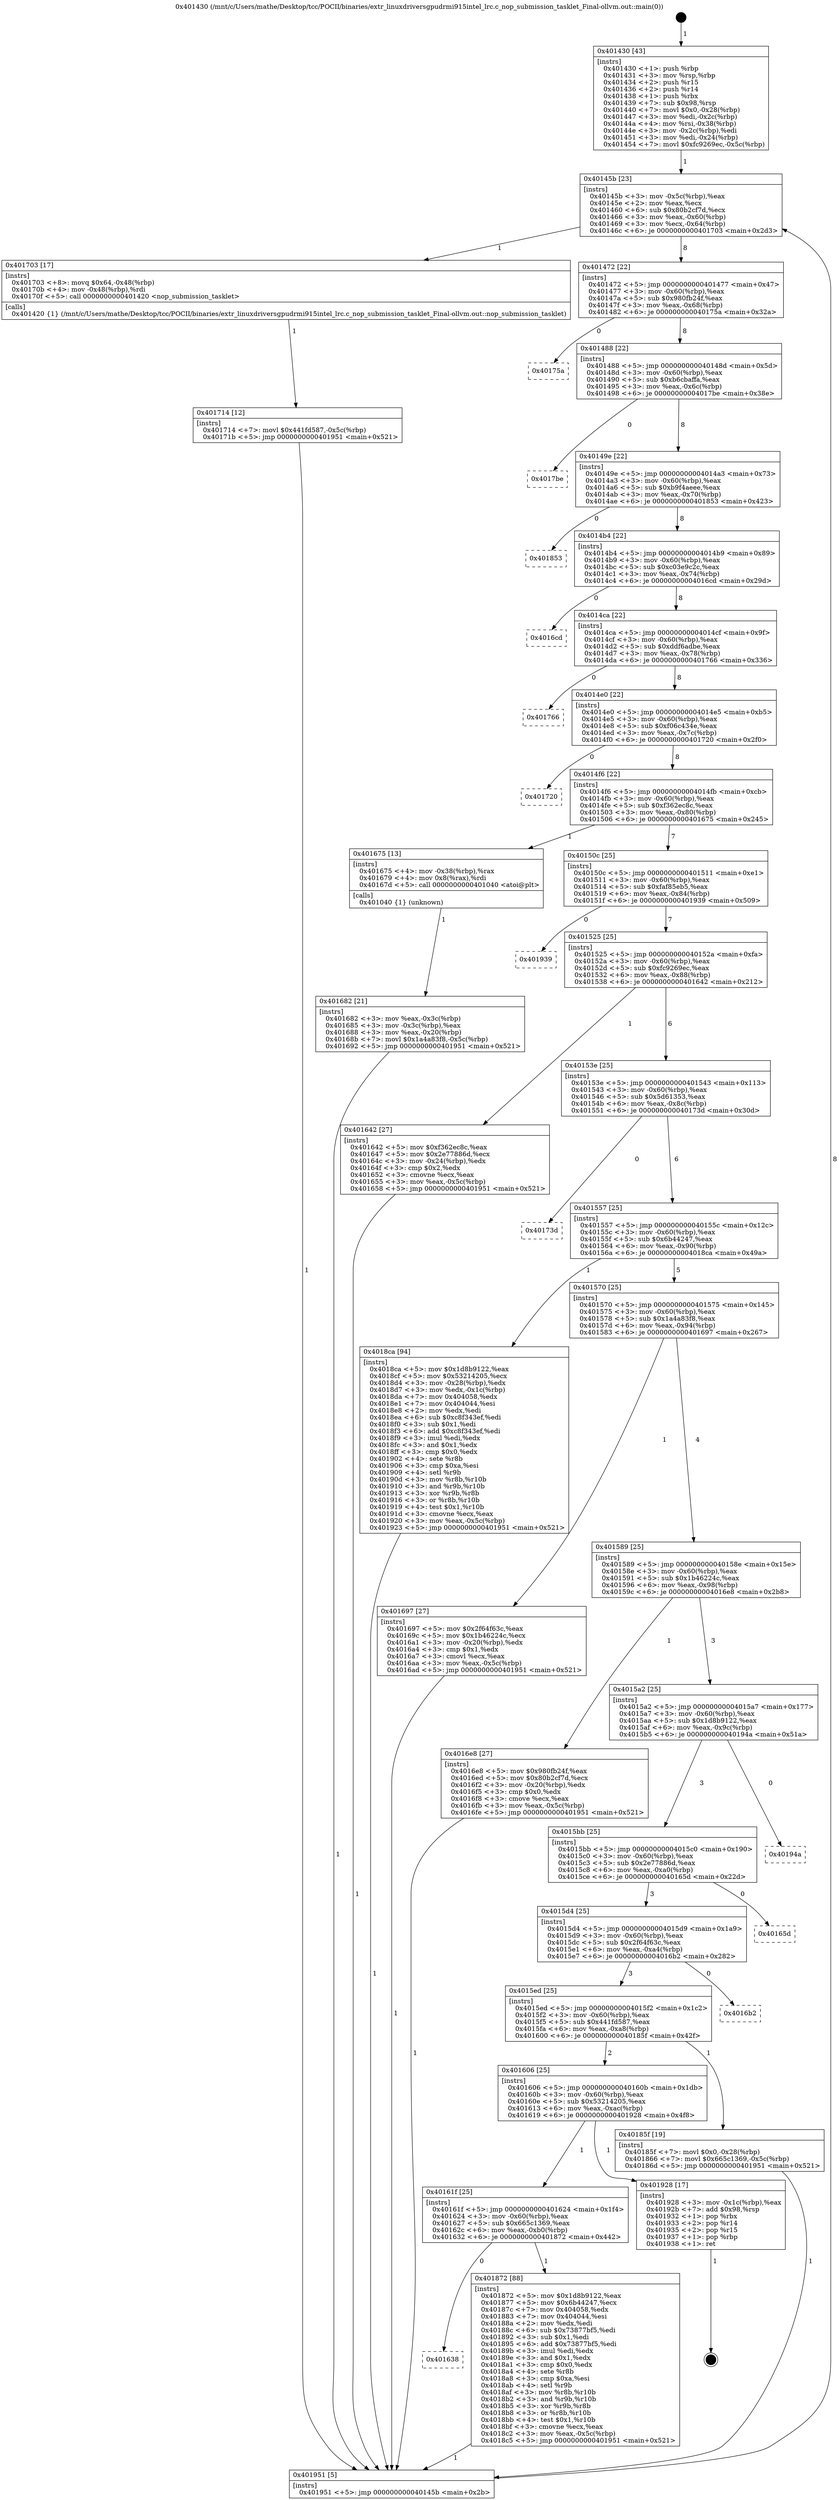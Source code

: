 digraph "0x401430" {
  label = "0x401430 (/mnt/c/Users/mathe/Desktop/tcc/POCII/binaries/extr_linuxdriversgpudrmi915intel_lrc.c_nop_submission_tasklet_Final-ollvm.out::main(0))"
  labelloc = "t"
  node[shape=record]

  Entry [label="",width=0.3,height=0.3,shape=circle,fillcolor=black,style=filled]
  "0x40145b" [label="{
     0x40145b [23]\l
     | [instrs]\l
     &nbsp;&nbsp;0x40145b \<+3\>: mov -0x5c(%rbp),%eax\l
     &nbsp;&nbsp;0x40145e \<+2\>: mov %eax,%ecx\l
     &nbsp;&nbsp;0x401460 \<+6\>: sub $0x80b2cf7d,%ecx\l
     &nbsp;&nbsp;0x401466 \<+3\>: mov %eax,-0x60(%rbp)\l
     &nbsp;&nbsp;0x401469 \<+3\>: mov %ecx,-0x64(%rbp)\l
     &nbsp;&nbsp;0x40146c \<+6\>: je 0000000000401703 \<main+0x2d3\>\l
  }"]
  "0x401703" [label="{
     0x401703 [17]\l
     | [instrs]\l
     &nbsp;&nbsp;0x401703 \<+8\>: movq $0x64,-0x48(%rbp)\l
     &nbsp;&nbsp;0x40170b \<+4\>: mov -0x48(%rbp),%rdi\l
     &nbsp;&nbsp;0x40170f \<+5\>: call 0000000000401420 \<nop_submission_tasklet\>\l
     | [calls]\l
     &nbsp;&nbsp;0x401420 \{1\} (/mnt/c/Users/mathe/Desktop/tcc/POCII/binaries/extr_linuxdriversgpudrmi915intel_lrc.c_nop_submission_tasklet_Final-ollvm.out::nop_submission_tasklet)\l
  }"]
  "0x401472" [label="{
     0x401472 [22]\l
     | [instrs]\l
     &nbsp;&nbsp;0x401472 \<+5\>: jmp 0000000000401477 \<main+0x47\>\l
     &nbsp;&nbsp;0x401477 \<+3\>: mov -0x60(%rbp),%eax\l
     &nbsp;&nbsp;0x40147a \<+5\>: sub $0x980fb24f,%eax\l
     &nbsp;&nbsp;0x40147f \<+3\>: mov %eax,-0x68(%rbp)\l
     &nbsp;&nbsp;0x401482 \<+6\>: je 000000000040175a \<main+0x32a\>\l
  }"]
  Exit [label="",width=0.3,height=0.3,shape=circle,fillcolor=black,style=filled,peripheries=2]
  "0x40175a" [label="{
     0x40175a\l
  }", style=dashed]
  "0x401488" [label="{
     0x401488 [22]\l
     | [instrs]\l
     &nbsp;&nbsp;0x401488 \<+5\>: jmp 000000000040148d \<main+0x5d\>\l
     &nbsp;&nbsp;0x40148d \<+3\>: mov -0x60(%rbp),%eax\l
     &nbsp;&nbsp;0x401490 \<+5\>: sub $0xb6cbaffa,%eax\l
     &nbsp;&nbsp;0x401495 \<+3\>: mov %eax,-0x6c(%rbp)\l
     &nbsp;&nbsp;0x401498 \<+6\>: je 00000000004017be \<main+0x38e\>\l
  }"]
  "0x401638" [label="{
     0x401638\l
  }", style=dashed]
  "0x4017be" [label="{
     0x4017be\l
  }", style=dashed]
  "0x40149e" [label="{
     0x40149e [22]\l
     | [instrs]\l
     &nbsp;&nbsp;0x40149e \<+5\>: jmp 00000000004014a3 \<main+0x73\>\l
     &nbsp;&nbsp;0x4014a3 \<+3\>: mov -0x60(%rbp),%eax\l
     &nbsp;&nbsp;0x4014a6 \<+5\>: sub $0xb9f4aeee,%eax\l
     &nbsp;&nbsp;0x4014ab \<+3\>: mov %eax,-0x70(%rbp)\l
     &nbsp;&nbsp;0x4014ae \<+6\>: je 0000000000401853 \<main+0x423\>\l
  }"]
  "0x401872" [label="{
     0x401872 [88]\l
     | [instrs]\l
     &nbsp;&nbsp;0x401872 \<+5\>: mov $0x1d8b9122,%eax\l
     &nbsp;&nbsp;0x401877 \<+5\>: mov $0x6b44247,%ecx\l
     &nbsp;&nbsp;0x40187c \<+7\>: mov 0x404058,%edx\l
     &nbsp;&nbsp;0x401883 \<+7\>: mov 0x404044,%esi\l
     &nbsp;&nbsp;0x40188a \<+2\>: mov %edx,%edi\l
     &nbsp;&nbsp;0x40188c \<+6\>: sub $0x73877bf5,%edi\l
     &nbsp;&nbsp;0x401892 \<+3\>: sub $0x1,%edi\l
     &nbsp;&nbsp;0x401895 \<+6\>: add $0x73877bf5,%edi\l
     &nbsp;&nbsp;0x40189b \<+3\>: imul %edi,%edx\l
     &nbsp;&nbsp;0x40189e \<+3\>: and $0x1,%edx\l
     &nbsp;&nbsp;0x4018a1 \<+3\>: cmp $0x0,%edx\l
     &nbsp;&nbsp;0x4018a4 \<+4\>: sete %r8b\l
     &nbsp;&nbsp;0x4018a8 \<+3\>: cmp $0xa,%esi\l
     &nbsp;&nbsp;0x4018ab \<+4\>: setl %r9b\l
     &nbsp;&nbsp;0x4018af \<+3\>: mov %r8b,%r10b\l
     &nbsp;&nbsp;0x4018b2 \<+3\>: and %r9b,%r10b\l
     &nbsp;&nbsp;0x4018b5 \<+3\>: xor %r9b,%r8b\l
     &nbsp;&nbsp;0x4018b8 \<+3\>: or %r8b,%r10b\l
     &nbsp;&nbsp;0x4018bb \<+4\>: test $0x1,%r10b\l
     &nbsp;&nbsp;0x4018bf \<+3\>: cmovne %ecx,%eax\l
     &nbsp;&nbsp;0x4018c2 \<+3\>: mov %eax,-0x5c(%rbp)\l
     &nbsp;&nbsp;0x4018c5 \<+5\>: jmp 0000000000401951 \<main+0x521\>\l
  }"]
  "0x401853" [label="{
     0x401853\l
  }", style=dashed]
  "0x4014b4" [label="{
     0x4014b4 [22]\l
     | [instrs]\l
     &nbsp;&nbsp;0x4014b4 \<+5\>: jmp 00000000004014b9 \<main+0x89\>\l
     &nbsp;&nbsp;0x4014b9 \<+3\>: mov -0x60(%rbp),%eax\l
     &nbsp;&nbsp;0x4014bc \<+5\>: sub $0xc03e9c2c,%eax\l
     &nbsp;&nbsp;0x4014c1 \<+3\>: mov %eax,-0x74(%rbp)\l
     &nbsp;&nbsp;0x4014c4 \<+6\>: je 00000000004016cd \<main+0x29d\>\l
  }"]
  "0x40161f" [label="{
     0x40161f [25]\l
     | [instrs]\l
     &nbsp;&nbsp;0x40161f \<+5\>: jmp 0000000000401624 \<main+0x1f4\>\l
     &nbsp;&nbsp;0x401624 \<+3\>: mov -0x60(%rbp),%eax\l
     &nbsp;&nbsp;0x401627 \<+5\>: sub $0x665c1369,%eax\l
     &nbsp;&nbsp;0x40162c \<+6\>: mov %eax,-0xb0(%rbp)\l
     &nbsp;&nbsp;0x401632 \<+6\>: je 0000000000401872 \<main+0x442\>\l
  }"]
  "0x4016cd" [label="{
     0x4016cd\l
  }", style=dashed]
  "0x4014ca" [label="{
     0x4014ca [22]\l
     | [instrs]\l
     &nbsp;&nbsp;0x4014ca \<+5\>: jmp 00000000004014cf \<main+0x9f\>\l
     &nbsp;&nbsp;0x4014cf \<+3\>: mov -0x60(%rbp),%eax\l
     &nbsp;&nbsp;0x4014d2 \<+5\>: sub $0xddf6adbe,%eax\l
     &nbsp;&nbsp;0x4014d7 \<+3\>: mov %eax,-0x78(%rbp)\l
     &nbsp;&nbsp;0x4014da \<+6\>: je 0000000000401766 \<main+0x336\>\l
  }"]
  "0x401928" [label="{
     0x401928 [17]\l
     | [instrs]\l
     &nbsp;&nbsp;0x401928 \<+3\>: mov -0x1c(%rbp),%eax\l
     &nbsp;&nbsp;0x40192b \<+7\>: add $0x98,%rsp\l
     &nbsp;&nbsp;0x401932 \<+1\>: pop %rbx\l
     &nbsp;&nbsp;0x401933 \<+2\>: pop %r14\l
     &nbsp;&nbsp;0x401935 \<+2\>: pop %r15\l
     &nbsp;&nbsp;0x401937 \<+1\>: pop %rbp\l
     &nbsp;&nbsp;0x401938 \<+1\>: ret\l
  }"]
  "0x401766" [label="{
     0x401766\l
  }", style=dashed]
  "0x4014e0" [label="{
     0x4014e0 [22]\l
     | [instrs]\l
     &nbsp;&nbsp;0x4014e0 \<+5\>: jmp 00000000004014e5 \<main+0xb5\>\l
     &nbsp;&nbsp;0x4014e5 \<+3\>: mov -0x60(%rbp),%eax\l
     &nbsp;&nbsp;0x4014e8 \<+5\>: sub $0xf06c434e,%eax\l
     &nbsp;&nbsp;0x4014ed \<+3\>: mov %eax,-0x7c(%rbp)\l
     &nbsp;&nbsp;0x4014f0 \<+6\>: je 0000000000401720 \<main+0x2f0\>\l
  }"]
  "0x401606" [label="{
     0x401606 [25]\l
     | [instrs]\l
     &nbsp;&nbsp;0x401606 \<+5\>: jmp 000000000040160b \<main+0x1db\>\l
     &nbsp;&nbsp;0x40160b \<+3\>: mov -0x60(%rbp),%eax\l
     &nbsp;&nbsp;0x40160e \<+5\>: sub $0x53214205,%eax\l
     &nbsp;&nbsp;0x401613 \<+6\>: mov %eax,-0xac(%rbp)\l
     &nbsp;&nbsp;0x401619 \<+6\>: je 0000000000401928 \<main+0x4f8\>\l
  }"]
  "0x401720" [label="{
     0x401720\l
  }", style=dashed]
  "0x4014f6" [label="{
     0x4014f6 [22]\l
     | [instrs]\l
     &nbsp;&nbsp;0x4014f6 \<+5\>: jmp 00000000004014fb \<main+0xcb\>\l
     &nbsp;&nbsp;0x4014fb \<+3\>: mov -0x60(%rbp),%eax\l
     &nbsp;&nbsp;0x4014fe \<+5\>: sub $0xf362ec8c,%eax\l
     &nbsp;&nbsp;0x401503 \<+3\>: mov %eax,-0x80(%rbp)\l
     &nbsp;&nbsp;0x401506 \<+6\>: je 0000000000401675 \<main+0x245\>\l
  }"]
  "0x40185f" [label="{
     0x40185f [19]\l
     | [instrs]\l
     &nbsp;&nbsp;0x40185f \<+7\>: movl $0x0,-0x28(%rbp)\l
     &nbsp;&nbsp;0x401866 \<+7\>: movl $0x665c1369,-0x5c(%rbp)\l
     &nbsp;&nbsp;0x40186d \<+5\>: jmp 0000000000401951 \<main+0x521\>\l
  }"]
  "0x401675" [label="{
     0x401675 [13]\l
     | [instrs]\l
     &nbsp;&nbsp;0x401675 \<+4\>: mov -0x38(%rbp),%rax\l
     &nbsp;&nbsp;0x401679 \<+4\>: mov 0x8(%rax),%rdi\l
     &nbsp;&nbsp;0x40167d \<+5\>: call 0000000000401040 \<atoi@plt\>\l
     | [calls]\l
     &nbsp;&nbsp;0x401040 \{1\} (unknown)\l
  }"]
  "0x40150c" [label="{
     0x40150c [25]\l
     | [instrs]\l
     &nbsp;&nbsp;0x40150c \<+5\>: jmp 0000000000401511 \<main+0xe1\>\l
     &nbsp;&nbsp;0x401511 \<+3\>: mov -0x60(%rbp),%eax\l
     &nbsp;&nbsp;0x401514 \<+5\>: sub $0xfaf85eb5,%eax\l
     &nbsp;&nbsp;0x401519 \<+6\>: mov %eax,-0x84(%rbp)\l
     &nbsp;&nbsp;0x40151f \<+6\>: je 0000000000401939 \<main+0x509\>\l
  }"]
  "0x4015ed" [label="{
     0x4015ed [25]\l
     | [instrs]\l
     &nbsp;&nbsp;0x4015ed \<+5\>: jmp 00000000004015f2 \<main+0x1c2\>\l
     &nbsp;&nbsp;0x4015f2 \<+3\>: mov -0x60(%rbp),%eax\l
     &nbsp;&nbsp;0x4015f5 \<+5\>: sub $0x441fd587,%eax\l
     &nbsp;&nbsp;0x4015fa \<+6\>: mov %eax,-0xa8(%rbp)\l
     &nbsp;&nbsp;0x401600 \<+6\>: je 000000000040185f \<main+0x42f\>\l
  }"]
  "0x401939" [label="{
     0x401939\l
  }", style=dashed]
  "0x401525" [label="{
     0x401525 [25]\l
     | [instrs]\l
     &nbsp;&nbsp;0x401525 \<+5\>: jmp 000000000040152a \<main+0xfa\>\l
     &nbsp;&nbsp;0x40152a \<+3\>: mov -0x60(%rbp),%eax\l
     &nbsp;&nbsp;0x40152d \<+5\>: sub $0xfc9269ec,%eax\l
     &nbsp;&nbsp;0x401532 \<+6\>: mov %eax,-0x88(%rbp)\l
     &nbsp;&nbsp;0x401538 \<+6\>: je 0000000000401642 \<main+0x212\>\l
  }"]
  "0x4016b2" [label="{
     0x4016b2\l
  }", style=dashed]
  "0x401642" [label="{
     0x401642 [27]\l
     | [instrs]\l
     &nbsp;&nbsp;0x401642 \<+5\>: mov $0xf362ec8c,%eax\l
     &nbsp;&nbsp;0x401647 \<+5\>: mov $0x2e77886d,%ecx\l
     &nbsp;&nbsp;0x40164c \<+3\>: mov -0x24(%rbp),%edx\l
     &nbsp;&nbsp;0x40164f \<+3\>: cmp $0x2,%edx\l
     &nbsp;&nbsp;0x401652 \<+3\>: cmovne %ecx,%eax\l
     &nbsp;&nbsp;0x401655 \<+3\>: mov %eax,-0x5c(%rbp)\l
     &nbsp;&nbsp;0x401658 \<+5\>: jmp 0000000000401951 \<main+0x521\>\l
  }"]
  "0x40153e" [label="{
     0x40153e [25]\l
     | [instrs]\l
     &nbsp;&nbsp;0x40153e \<+5\>: jmp 0000000000401543 \<main+0x113\>\l
     &nbsp;&nbsp;0x401543 \<+3\>: mov -0x60(%rbp),%eax\l
     &nbsp;&nbsp;0x401546 \<+5\>: sub $0x5d61353,%eax\l
     &nbsp;&nbsp;0x40154b \<+6\>: mov %eax,-0x8c(%rbp)\l
     &nbsp;&nbsp;0x401551 \<+6\>: je 000000000040173d \<main+0x30d\>\l
  }"]
  "0x401951" [label="{
     0x401951 [5]\l
     | [instrs]\l
     &nbsp;&nbsp;0x401951 \<+5\>: jmp 000000000040145b \<main+0x2b\>\l
  }"]
  "0x401430" [label="{
     0x401430 [43]\l
     | [instrs]\l
     &nbsp;&nbsp;0x401430 \<+1\>: push %rbp\l
     &nbsp;&nbsp;0x401431 \<+3\>: mov %rsp,%rbp\l
     &nbsp;&nbsp;0x401434 \<+2\>: push %r15\l
     &nbsp;&nbsp;0x401436 \<+2\>: push %r14\l
     &nbsp;&nbsp;0x401438 \<+1\>: push %rbx\l
     &nbsp;&nbsp;0x401439 \<+7\>: sub $0x98,%rsp\l
     &nbsp;&nbsp;0x401440 \<+7\>: movl $0x0,-0x28(%rbp)\l
     &nbsp;&nbsp;0x401447 \<+3\>: mov %edi,-0x2c(%rbp)\l
     &nbsp;&nbsp;0x40144a \<+4\>: mov %rsi,-0x38(%rbp)\l
     &nbsp;&nbsp;0x40144e \<+3\>: mov -0x2c(%rbp),%edi\l
     &nbsp;&nbsp;0x401451 \<+3\>: mov %edi,-0x24(%rbp)\l
     &nbsp;&nbsp;0x401454 \<+7\>: movl $0xfc9269ec,-0x5c(%rbp)\l
  }"]
  "0x401682" [label="{
     0x401682 [21]\l
     | [instrs]\l
     &nbsp;&nbsp;0x401682 \<+3\>: mov %eax,-0x3c(%rbp)\l
     &nbsp;&nbsp;0x401685 \<+3\>: mov -0x3c(%rbp),%eax\l
     &nbsp;&nbsp;0x401688 \<+3\>: mov %eax,-0x20(%rbp)\l
     &nbsp;&nbsp;0x40168b \<+7\>: movl $0x1a4a83f8,-0x5c(%rbp)\l
     &nbsp;&nbsp;0x401692 \<+5\>: jmp 0000000000401951 \<main+0x521\>\l
  }"]
  "0x4015d4" [label="{
     0x4015d4 [25]\l
     | [instrs]\l
     &nbsp;&nbsp;0x4015d4 \<+5\>: jmp 00000000004015d9 \<main+0x1a9\>\l
     &nbsp;&nbsp;0x4015d9 \<+3\>: mov -0x60(%rbp),%eax\l
     &nbsp;&nbsp;0x4015dc \<+5\>: sub $0x2f64f63c,%eax\l
     &nbsp;&nbsp;0x4015e1 \<+6\>: mov %eax,-0xa4(%rbp)\l
     &nbsp;&nbsp;0x4015e7 \<+6\>: je 00000000004016b2 \<main+0x282\>\l
  }"]
  "0x40173d" [label="{
     0x40173d\l
  }", style=dashed]
  "0x401557" [label="{
     0x401557 [25]\l
     | [instrs]\l
     &nbsp;&nbsp;0x401557 \<+5\>: jmp 000000000040155c \<main+0x12c\>\l
     &nbsp;&nbsp;0x40155c \<+3\>: mov -0x60(%rbp),%eax\l
     &nbsp;&nbsp;0x40155f \<+5\>: sub $0x6b44247,%eax\l
     &nbsp;&nbsp;0x401564 \<+6\>: mov %eax,-0x90(%rbp)\l
     &nbsp;&nbsp;0x40156a \<+6\>: je 00000000004018ca \<main+0x49a\>\l
  }"]
  "0x40165d" [label="{
     0x40165d\l
  }", style=dashed]
  "0x4018ca" [label="{
     0x4018ca [94]\l
     | [instrs]\l
     &nbsp;&nbsp;0x4018ca \<+5\>: mov $0x1d8b9122,%eax\l
     &nbsp;&nbsp;0x4018cf \<+5\>: mov $0x53214205,%ecx\l
     &nbsp;&nbsp;0x4018d4 \<+3\>: mov -0x28(%rbp),%edx\l
     &nbsp;&nbsp;0x4018d7 \<+3\>: mov %edx,-0x1c(%rbp)\l
     &nbsp;&nbsp;0x4018da \<+7\>: mov 0x404058,%edx\l
     &nbsp;&nbsp;0x4018e1 \<+7\>: mov 0x404044,%esi\l
     &nbsp;&nbsp;0x4018e8 \<+2\>: mov %edx,%edi\l
     &nbsp;&nbsp;0x4018ea \<+6\>: sub $0xc8f343ef,%edi\l
     &nbsp;&nbsp;0x4018f0 \<+3\>: sub $0x1,%edi\l
     &nbsp;&nbsp;0x4018f3 \<+6\>: add $0xc8f343ef,%edi\l
     &nbsp;&nbsp;0x4018f9 \<+3\>: imul %edi,%edx\l
     &nbsp;&nbsp;0x4018fc \<+3\>: and $0x1,%edx\l
     &nbsp;&nbsp;0x4018ff \<+3\>: cmp $0x0,%edx\l
     &nbsp;&nbsp;0x401902 \<+4\>: sete %r8b\l
     &nbsp;&nbsp;0x401906 \<+3\>: cmp $0xa,%esi\l
     &nbsp;&nbsp;0x401909 \<+4\>: setl %r9b\l
     &nbsp;&nbsp;0x40190d \<+3\>: mov %r8b,%r10b\l
     &nbsp;&nbsp;0x401910 \<+3\>: and %r9b,%r10b\l
     &nbsp;&nbsp;0x401913 \<+3\>: xor %r9b,%r8b\l
     &nbsp;&nbsp;0x401916 \<+3\>: or %r8b,%r10b\l
     &nbsp;&nbsp;0x401919 \<+4\>: test $0x1,%r10b\l
     &nbsp;&nbsp;0x40191d \<+3\>: cmovne %ecx,%eax\l
     &nbsp;&nbsp;0x401920 \<+3\>: mov %eax,-0x5c(%rbp)\l
     &nbsp;&nbsp;0x401923 \<+5\>: jmp 0000000000401951 \<main+0x521\>\l
  }"]
  "0x401570" [label="{
     0x401570 [25]\l
     | [instrs]\l
     &nbsp;&nbsp;0x401570 \<+5\>: jmp 0000000000401575 \<main+0x145\>\l
     &nbsp;&nbsp;0x401575 \<+3\>: mov -0x60(%rbp),%eax\l
     &nbsp;&nbsp;0x401578 \<+5\>: sub $0x1a4a83f8,%eax\l
     &nbsp;&nbsp;0x40157d \<+6\>: mov %eax,-0x94(%rbp)\l
     &nbsp;&nbsp;0x401583 \<+6\>: je 0000000000401697 \<main+0x267\>\l
  }"]
  "0x4015bb" [label="{
     0x4015bb [25]\l
     | [instrs]\l
     &nbsp;&nbsp;0x4015bb \<+5\>: jmp 00000000004015c0 \<main+0x190\>\l
     &nbsp;&nbsp;0x4015c0 \<+3\>: mov -0x60(%rbp),%eax\l
     &nbsp;&nbsp;0x4015c3 \<+5\>: sub $0x2e77886d,%eax\l
     &nbsp;&nbsp;0x4015c8 \<+6\>: mov %eax,-0xa0(%rbp)\l
     &nbsp;&nbsp;0x4015ce \<+6\>: je 000000000040165d \<main+0x22d\>\l
  }"]
  "0x401697" [label="{
     0x401697 [27]\l
     | [instrs]\l
     &nbsp;&nbsp;0x401697 \<+5\>: mov $0x2f64f63c,%eax\l
     &nbsp;&nbsp;0x40169c \<+5\>: mov $0x1b46224c,%ecx\l
     &nbsp;&nbsp;0x4016a1 \<+3\>: mov -0x20(%rbp),%edx\l
     &nbsp;&nbsp;0x4016a4 \<+3\>: cmp $0x1,%edx\l
     &nbsp;&nbsp;0x4016a7 \<+3\>: cmovl %ecx,%eax\l
     &nbsp;&nbsp;0x4016aa \<+3\>: mov %eax,-0x5c(%rbp)\l
     &nbsp;&nbsp;0x4016ad \<+5\>: jmp 0000000000401951 \<main+0x521\>\l
  }"]
  "0x401589" [label="{
     0x401589 [25]\l
     | [instrs]\l
     &nbsp;&nbsp;0x401589 \<+5\>: jmp 000000000040158e \<main+0x15e\>\l
     &nbsp;&nbsp;0x40158e \<+3\>: mov -0x60(%rbp),%eax\l
     &nbsp;&nbsp;0x401591 \<+5\>: sub $0x1b46224c,%eax\l
     &nbsp;&nbsp;0x401596 \<+6\>: mov %eax,-0x98(%rbp)\l
     &nbsp;&nbsp;0x40159c \<+6\>: je 00000000004016e8 \<main+0x2b8\>\l
  }"]
  "0x40194a" [label="{
     0x40194a\l
  }", style=dashed]
  "0x4016e8" [label="{
     0x4016e8 [27]\l
     | [instrs]\l
     &nbsp;&nbsp;0x4016e8 \<+5\>: mov $0x980fb24f,%eax\l
     &nbsp;&nbsp;0x4016ed \<+5\>: mov $0x80b2cf7d,%ecx\l
     &nbsp;&nbsp;0x4016f2 \<+3\>: mov -0x20(%rbp),%edx\l
     &nbsp;&nbsp;0x4016f5 \<+3\>: cmp $0x0,%edx\l
     &nbsp;&nbsp;0x4016f8 \<+3\>: cmove %ecx,%eax\l
     &nbsp;&nbsp;0x4016fb \<+3\>: mov %eax,-0x5c(%rbp)\l
     &nbsp;&nbsp;0x4016fe \<+5\>: jmp 0000000000401951 \<main+0x521\>\l
  }"]
  "0x4015a2" [label="{
     0x4015a2 [25]\l
     | [instrs]\l
     &nbsp;&nbsp;0x4015a2 \<+5\>: jmp 00000000004015a7 \<main+0x177\>\l
     &nbsp;&nbsp;0x4015a7 \<+3\>: mov -0x60(%rbp),%eax\l
     &nbsp;&nbsp;0x4015aa \<+5\>: sub $0x1d8b9122,%eax\l
     &nbsp;&nbsp;0x4015af \<+6\>: mov %eax,-0x9c(%rbp)\l
     &nbsp;&nbsp;0x4015b5 \<+6\>: je 000000000040194a \<main+0x51a\>\l
  }"]
  "0x401714" [label="{
     0x401714 [12]\l
     | [instrs]\l
     &nbsp;&nbsp;0x401714 \<+7\>: movl $0x441fd587,-0x5c(%rbp)\l
     &nbsp;&nbsp;0x40171b \<+5\>: jmp 0000000000401951 \<main+0x521\>\l
  }"]
  Entry -> "0x401430" [label=" 1"]
  "0x40145b" -> "0x401703" [label=" 1"]
  "0x40145b" -> "0x401472" [label=" 8"]
  "0x401928" -> Exit [label=" 1"]
  "0x401472" -> "0x40175a" [label=" 0"]
  "0x401472" -> "0x401488" [label=" 8"]
  "0x4018ca" -> "0x401951" [label=" 1"]
  "0x401488" -> "0x4017be" [label=" 0"]
  "0x401488" -> "0x40149e" [label=" 8"]
  "0x401872" -> "0x401951" [label=" 1"]
  "0x40149e" -> "0x401853" [label=" 0"]
  "0x40149e" -> "0x4014b4" [label=" 8"]
  "0x40161f" -> "0x401638" [label=" 0"]
  "0x4014b4" -> "0x4016cd" [label=" 0"]
  "0x4014b4" -> "0x4014ca" [label=" 8"]
  "0x40161f" -> "0x401872" [label=" 1"]
  "0x4014ca" -> "0x401766" [label=" 0"]
  "0x4014ca" -> "0x4014e0" [label=" 8"]
  "0x401606" -> "0x40161f" [label=" 1"]
  "0x4014e0" -> "0x401720" [label=" 0"]
  "0x4014e0" -> "0x4014f6" [label=" 8"]
  "0x401606" -> "0x401928" [label=" 1"]
  "0x4014f6" -> "0x401675" [label=" 1"]
  "0x4014f6" -> "0x40150c" [label=" 7"]
  "0x40185f" -> "0x401951" [label=" 1"]
  "0x40150c" -> "0x401939" [label=" 0"]
  "0x40150c" -> "0x401525" [label=" 7"]
  "0x4015ed" -> "0x40185f" [label=" 1"]
  "0x401525" -> "0x401642" [label=" 1"]
  "0x401525" -> "0x40153e" [label=" 6"]
  "0x401642" -> "0x401951" [label=" 1"]
  "0x401430" -> "0x40145b" [label=" 1"]
  "0x401951" -> "0x40145b" [label=" 8"]
  "0x401675" -> "0x401682" [label=" 1"]
  "0x401682" -> "0x401951" [label=" 1"]
  "0x4015ed" -> "0x401606" [label=" 2"]
  "0x40153e" -> "0x40173d" [label=" 0"]
  "0x40153e" -> "0x401557" [label=" 6"]
  "0x4015d4" -> "0x4016b2" [label=" 0"]
  "0x401557" -> "0x4018ca" [label=" 1"]
  "0x401557" -> "0x401570" [label=" 5"]
  "0x4015d4" -> "0x4015ed" [label=" 3"]
  "0x401570" -> "0x401697" [label=" 1"]
  "0x401570" -> "0x401589" [label=" 4"]
  "0x401697" -> "0x401951" [label=" 1"]
  "0x4015bb" -> "0x40165d" [label=" 0"]
  "0x401589" -> "0x4016e8" [label=" 1"]
  "0x401589" -> "0x4015a2" [label=" 3"]
  "0x4016e8" -> "0x401951" [label=" 1"]
  "0x401703" -> "0x401714" [label=" 1"]
  "0x401714" -> "0x401951" [label=" 1"]
  "0x4015bb" -> "0x4015d4" [label=" 3"]
  "0x4015a2" -> "0x40194a" [label=" 0"]
  "0x4015a2" -> "0x4015bb" [label=" 3"]
}
